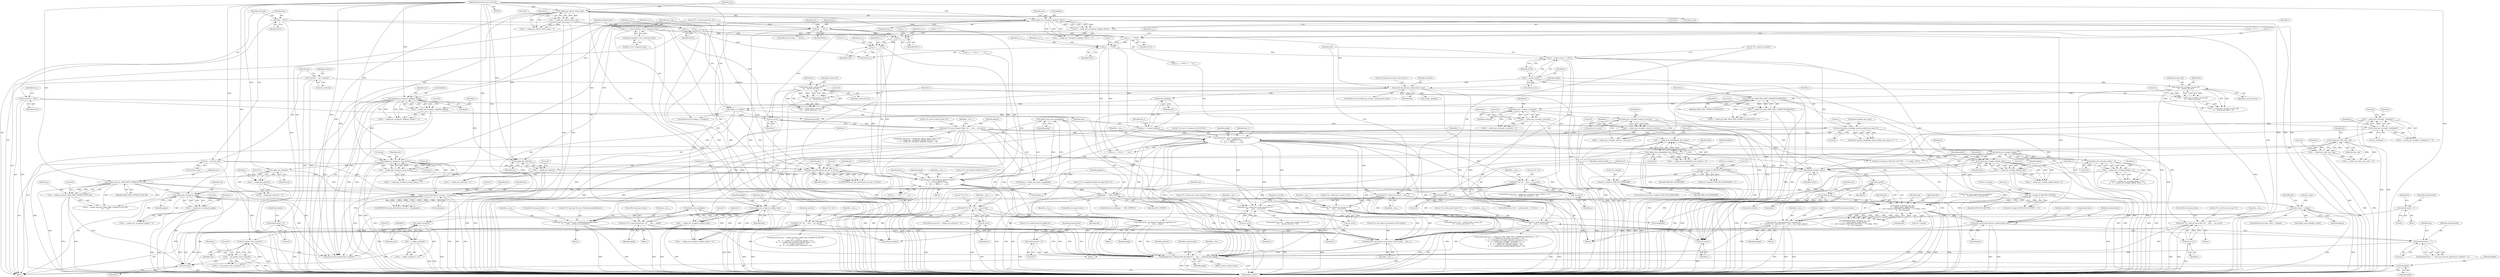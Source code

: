 digraph "1_src_779974d35b4859c07bc3cb8a12c74b43b0a7d1e0_1@API" {
"1000659" [label="(Call,free(pkalg))"];
"1000648" [label="(Call,debug2(\"%s: authenticated %d pkalg %s\", __func__, authenticated, pkalg))"];
"1000484" [label="(Call,fatal(\"%s: build packet failed: %s\",\n\t\t\t    __func__, ssh_err(r)))"];
"1000399" [label="(Call,fatal(\"%s: sshbuf_put_string session id: %s\",\n \t\t\t\t    __func__, ssh_err(r)))"];
"1000364" [label="(Call,fatal(\"%s: sshbuf_new failed\", __func__))"];
"1000318" [label="(Call,debug3(\"%s: have %s signature for %s%s%s\",\n\t\t    __func__, pkalg, key_s,\n\t\t    ca_s == NULL ? \"\" : \" CA \",\n\t\t    ca_s == NULL ? \"\" : ca_s))"];
"1000194" [label="(Call,fatal(\"%s: parse request failed: %s\", __func__, ssh_err(r)))"];
"1000197" [label="(Call,ssh_err(r))"];
"1000176" [label="(Call,r = sshpkt_get_cstring(ssh, &pkalg, NULL))"];
"1000178" [label="(Call,sshpkt_get_cstring(ssh, &pkalg, NULL))"];
"1000169" [label="(Call,sshpkt_get_u8(ssh, &have_sig))"];
"1000106" [label="(MethodParameterIn,struct ssh *ssh)"];
"1000167" [label="(Call,r = sshpkt_get_u8(ssh, &have_sig))"];
"1000185" [label="(Call,r = sshpkt_get_string(ssh, &pkblob, &blen))"];
"1000187" [label="(Call,sshpkt_get_string(ssh, &pkblob, &blen))"];
"1000286" [label="(Call,match_pattern_list(pkalg, options.pubkey_key_types, 0))"];
"1000201" [label="(Call,sshkey_type_from_name(pkalg))"];
"1000300" [label="(Call,key_s = format_key(key))"];
"1000302" [label="(Call,format_key(key))"];
"1000275" [label="(Call,auth2_key_already_used(authctxt, key))"];
"1000109" [label="(Call,*authctxt = ssh->authctxt)"];
"1000231" [label="(Call,key == NULL)"];
"1000122" [label="(Call,*key = NULL)"];
"1000330" [label="(Call,ca_s == NULL)"];
"1000324" [label="(Call,ca_s == NULL)"];
"1000135" [label="(Call,*ca_s = NULL)"];
"1000307" [label="(Call,ca_s = format_key(key->cert->signature_key))"];
"1000309" [label="(Call,format_key(key->cert->signature_key))"];
"1000353" [label="(Call,fatal(\"%s: %s\", __func__, ssh_err(r)))"];
"1000356" [label="(Call,ssh_err(r))"];
"1000338" [label="(Call,r = sshpkt_get_string(ssh, &sig, &slen))"];
"1000340" [label="(Call,sshpkt_get_string(ssh, &sig, &slen))"];
"1000348" [label="(Call,r = sshpkt_get_end(ssh))"];
"1000350" [label="(Call,sshpkt_get_end(ssh))"];
"1000402" [label="(Call,ssh_err(r))"];
"1000392" [label="(Call,r = sshbuf_put_string(b, session_id2,\n\t\t\t    session_id2_len))"];
"1000394" [label="(Call,sshbuf_put_string(b, session_id2,\n\t\t\t    session_id2_len))"];
"1000360" [label="(Call,b = sshbuf_new())"];
"1000383" [label="(Call,fatal(\"%s: sshbuf_put session id: %s\",\n\t\t\t\t    __func__, ssh_err(r)))"];
"1000386" [label="(Call,ssh_err(r))"];
"1000376" [label="(Call,r = sshbuf_put(b, session_id2,\n\t\t\t    session_id2_len))"];
"1000378" [label="(Call,sshbuf_put(b, session_id2,\n\t\t\t    session_id2_len))"];
"1000487" [label="(Call,ssh_err(r))"];
"1000454" [label="(Call,r = sshbuf_put_cstring(b, \"publickey\"))"];
"1000456" [label="(Call,sshbuf_put_cstring(b, \"publickey\"))"];
"1000446" [label="(Call,sshbuf_put_cstring(b, authctxt->service))"];
"1000438" [label="(Call,sshbuf_put_cstring(b, userstyle))"];
"1000430" [label="(Call,sshbuf_put_u8(b, SSH2_MSG_USERAUTH_REQUEST))"];
"1000127" [label="(Call,*userstyle = NULL)"];
"1000436" [label="(Call,r = sshbuf_put_cstring(b, userstyle))"];
"1000462" [label="(Call,r = sshbuf_put_u8(b, have_sig))"];
"1000464" [label="(Call,sshbuf_put_u8(b, have_sig))"];
"1000444" [label="(Call,r = sshbuf_put_cstring(b, authctxt->service))"];
"1000428" [label="(Call,r = sshbuf_put_u8(b, SSH2_MSG_USERAUTH_REQUEST))"];
"1000477" [label="(Call,r = sshbuf_put_string(b, pkblob, blen))"];
"1000479" [label="(Call,sshbuf_put_string(b, pkblob, blen))"];
"1000472" [label="(Call,sshbuf_put_cstring(b, pkalg))"];
"1000217" [label="(Call,sshkey_from_blob(pkblob, blen, &key))"];
"1000469" [label="(Call,r = sshbuf_put_cstring(b, pkalg) != 0)"];
"1000471" [label="(Call,sshbuf_put_cstring(b, pkalg) != 0)"];
"1000620" [label="(Call,fatal(\"%s: %s\", __func__, ssh_err(r)))"];
"1000567" [label="(Call,fatal(\"%s: %s\", __func__, ssh_err(r)))"];
"1000543" [label="(Call,debug(\"%s: test pkalg %s pkblob %s%s%s\",\n\t\t    __func__, pkalg, key_s,\n\t\t    ca_s == NULL ? \"\" : \" CA \",\n\t\t    ca_s == NULL ? \"\" : ca_s))"];
"1000555" [label="(Call,ca_s == NULL)"];
"1000549" [label="(Call,ca_s == NULL)"];
"1000570" [label="(Call,ssh_err(r))"];
"1000562" [label="(Call,r = sshpkt_get_end(ssh))"];
"1000564" [label="(Call,sshpkt_get_end(ssh))"];
"1000623" [label="(Call,ssh_err(r))"];
"1000592" [label="(Call,r = sshpkt_put_cstring(ssh, pkalg))"];
"1000594" [label="(Call,sshpkt_put_cstring(ssh, pkalg))"];
"1000586" [label="(Call,sshpkt_start(ssh, SSH2_MSG_USERAUTH_PK_OK))"];
"1000574" [label="(Call,user_key_allowed(ssh, pw, key, 0, NULL))"];
"1000115" [label="(Call,*pw = authctxt->pw)"];
"1000305" [label="(Call,sshkey_is_cert(key))"];
"1000609" [label="(Call,r = sshpkt_send(ssh))"];
"1000611" [label="(Call,sshpkt_send(ssh))"];
"1000602" [label="(Call,sshpkt_put_string(ssh, pkblob, blen))"];
"1000615" [label="(Call,r = ssh_packet_write_wait(ssh))"];
"1000617" [label="(Call,ssh_packet_write_wait(ssh))"];
"1000584" [label="(Call,r = sshpkt_start(ssh, SSH2_MSG_USERAUTH_PK_OK))"];
"1000600" [label="(Call,r = sshpkt_put_string(ssh, pkblob, blen))"];
"1000235" [label="(Call,error(\"%s: cannot decode key: %s\", __func__, pkalg))"];
"1000208" [label="(Call,verbose(\"%s: unsupported public key algorithm: %s\",\n\t\t    __func__, pkalg))"];
"1000294" [label="(Call,logit(\"%s: key type %s not in PubkeyAcceptedKeyTypes\",\n\t\t    __func__, sshkey_ssh_name(key)))"];
"1000297" [label="(Call,sshkey_ssh_name(key))"];
"1000642" [label="(Call,debug(\"%s: key options inconsistent with existing\", __func__))"];
"1000224" [label="(Call,error(\"%s: could not parse key: %s\", __func__, ssh_err(r)))"];
"1000227" [label="(Call,ssh_err(r))"];
"1000215" [label="(Call,r = sshkey_from_blob(pkblob, blen, &key))"];
"1000247" [label="(Call,error(\"%s: type mismatch for decoded key \"\n\t\t    \"(received %d, expected %d)\", __func__, key->type, pktype))"];
"1000241" [label="(Call,key->type != pktype)"];
"1000204" [label="(Call,pktype == KEY_UNSPEC)"];
"1000199" [label="(Call,pktype = sshkey_type_from_name(pkalg))"];
"1000645" [label="(Call,authenticated = 0)"];
"1000633" [label="(Call,authenticated == 1)"];
"1000537" [label="(Call,auth2_record_key(authctxt, authenticated, key))"];
"1000530" [label="(Call,authenticated = 1)"];
"1000492" [label="(Call,authenticated = 0)"];
"1000498" [label="(Call,user_key_allowed(ssh, pw, key, 1, &authopts))"];
"1000507" [label="(Call,sshkey_verify(key, sig, slen,\n\t\t    sshbuf_ptr(b), sshbuf_len(b),\n\t\t    (ssh->compat & SSH_BUG_SIGTYPE) == 0 ? pkalg : NULL,\n\t\t    ssh->compat))"];
"1000511" [label="(Call,sshbuf_ptr(b))"];
"1000489" [label="(Call,sshbuf_dump(b, stderr))"];
"1000513" [label="(Call,sshbuf_len(b))"];
"1000359" [label="(Call,(b = sshbuf_new()) == NULL)"];
"1000517" [label="(Call,ssh->compat & SSH_BUG_SIGTYPE)"];
"1000368" [label="(Call,ssh->compat & SSH_OLD_SESSIONID)"];
"1000264" [label="(Call,ssh->compat & SSH_BUG_RSASIGMD5)"];
"1000146" [label="(Call,authenticated = 0)"];
"1000123" [label="(Identifier,key)"];
"1000430" [label="(Call,sshbuf_put_u8(b, SSH2_MSG_USERAUTH_REQUEST))"];
"1000433" [label="(Literal,0)"];
"1000296" [label="(Identifier,__func__)"];
"1000383" [label="(Call,fatal(\"%s: sshbuf_put session id: %s\",\n\t\t\t\t    __func__, ssh_err(r)))"];
"1000485" [label="(Literal,\"%s: build packet failed: %s\")"];
"1000191" [label="(Call,&blen)"];
"1000667" [label="(Return,return authenticated;)"];
"1000340" [label="(Call,sshpkt_get_string(ssh, &sig, &slen))"];
"1000318" [label="(Call,debug3(\"%s: have %s signature for %s%s%s\",\n\t\t    __func__, pkalg, key_s,\n\t\t    ca_s == NULL ? \"\" : \" CA \",\n\t\t    ca_s == NULL ? \"\" : ca_s))"];
"1000562" [label="(Call,r = sshpkt_get_end(ssh))"];
"1000187" [label="(Call,sshpkt_get_string(ssh, &pkblob, &blen))"];
"1000212" [label="(ControlStructure,goto done;)"];
"1000557" [label="(Identifier,NULL)"];
"1000556" [label="(Identifier,ca_s)"];
"1000406" [label="(Identifier,userstyle)"];
"1000610" [label="(Identifier,r)"];
"1000491" [label="(Identifier,stderr)"];
"1000199" [label="(Call,pktype = sshkey_type_from_name(pkalg))"];
"1000647" [label="(Literal,0)"];
"1000306" [label="(Identifier,key)"];
"1000323" [label="(Call,ca_s == NULL ? \"\" : \" CA \")"];
"1000281" [label="(Call,sshkey_type(key))"];
"1000393" [label="(Identifier,r)"];
"1000548" [label="(Call,ca_s == NULL ? \"\" : \" CA \")"];
"1000566" [label="(Literal,0)"];
"1000649" [label="(Literal,\"%s: authenticated %d pkalg %s\")"];
"1000285" [label="(Call,match_pattern_list(pkalg, options.pubkey_key_types, 0) != 1)"];
"1000298" [label="(Identifier,key)"];
"1000337" [label="(Call,(r = sshpkt_get_string(ssh, &sig, &slen)) != 0)"];
"1000509" [label="(Identifier,sig)"];
"1000570" [label="(Call,ssh_err(r))"];
"1000325" [label="(Identifier,ca_s)"];
"1000581" [label="(ControlStructure,if ((r = sshpkt_start(ssh, SSH2_MSG_USERAUTH_PK_OK))\n\t\t\t    != 0 ||\n\t\t\t    (r = sshpkt_put_cstring(ssh, pkalg)) != 0 ||\n\t\t\t    (r = sshpkt_put_string(ssh, pkblob, blen)) != 0 ||\n\t\t\t    (r = sshpkt_send(ssh)) != 0 ||\n\t\t\t    (r = ssh_packet_write_wait(ssh)) != 0))"];
"1000322" [label="(Identifier,key_s)"];
"1000367" [label="(ControlStructure,if (ssh->compat & SSH_OLD_SESSIONID))"];
"1000465" [label="(Identifier,b)"];
"1000250" [label="(Call,key->type)"];
"1000525" [label="(Call,ssh->compat)"];
"1000394" [label="(Call,sshbuf_put_string(b, session_id2,\n\t\t\t    session_id2_len))"];
"1000299" [label="(ControlStructure,goto done;)"];
"1000403" [label="(Identifier,r)"];
"1000500" [label="(Identifier,pw)"];
"1000455" [label="(Identifier,r)"];
"1000623" [label="(Call,ssh_err(r))"];
"1000588" [label="(Identifier,SSH2_MSG_USERAUTH_PK_OK)"];
"1000292" [label="(Literal,1)"];
"1000248" [label="(Literal,\"%s: type mismatch for decoded key \"\n\t\t    \"(received %d, expected %d)\")"];
"1000437" [label="(Identifier,r)"];
"1000510" [label="(Identifier,slen)"];
"1000236" [label="(Literal,\"%s: cannot decode key: %s\")"];
"1000538" [label="(Identifier,authctxt)"];
"1000295" [label="(Literal,\"%s: key type %s not in PubkeyAcceptedKeyTypes\")"];
"1000148" [label="(Literal,0)"];
"1000601" [label="(Identifier,r)"];
"1000356" [label="(Call,ssh_err(r))"];
"1000627" [label="(Identifier,authctxt)"];
"1000362" [label="(Call,sshbuf_new())"];
"1000151" [label="(Identifier,authopts)"];
"1000652" [label="(Identifier,pkalg)"];
"1000308" [label="(Identifier,ca_s)"];
"1000377" [label="(Identifier,r)"];
"1000201" [label="(Call,sshkey_type_from_name(pkalg))"];
"1000614" [label="(Call,(r = ssh_packet_write_wait(ssh)) != 0)"];
"1000589" [label="(Literal,0)"];
"1000333" [label="(Literal,\"\")"];
"1000659" [label="(Call,free(pkalg))"];
"1000544" [label="(Literal,\"%s: test pkalg %s pkblob %s%s%s\")"];
"1000593" [label="(Identifier,r)"];
"1000392" [label="(Call,r = sshbuf_put_string(b, session_id2,\n\t\t\t    session_id2_len))"];
"1000359" [label="(Call,(b = sshbuf_new()) == NULL)"];
"1000577" [label="(Identifier,key)"];
"1000654" [label="(Identifier,authopts)"];
"1000122" [label="(Call,*key = NULL)"];
"1000363" [label="(Identifier,NULL)"];
"1000379" [label="(Identifier,b)"];
"1000246" [label="(Block,)"];
"1000479" [label="(Call,sshbuf_put_string(b, pkblob, blen))"];
"1000483" [label="(Literal,0)"];
"1000508" [label="(Identifier,key)"];
"1000372" [label="(Identifier,SSH_OLD_SESSIONID)"];
"1000277" [label="(Identifier,key)"];
"1000575" [label="(Identifier,ssh)"];
"1000254" [label="(ControlStructure,goto done;)"];
"1000585" [label="(Identifier,r)"];
"1000360" [label="(Call,b = sshbuf_new())"];
"1000204" [label="(Call,pktype == KEY_UNSPEC)"];
"1000439" [label="(Identifier,b)"];
"1000249" [label="(Identifier,__func__)"];
"1000493" [label="(Identifier,authenticated)"];
"1000401" [label="(Identifier,__func__)"];
"1000310" [label="(Call,key->cert->signature_key)"];
"1000551" [label="(Identifier,NULL)"];
"1000619" [label="(Literal,0)"];
"1000332" [label="(Identifier,NULL)"];
"1000470" [label="(Identifier,r)"];
"1000464" [label="(Call,sshbuf_put_u8(b, have_sig))"];
"1000239" [label="(ControlStructure,goto done;)"];
"1000195" [label="(Literal,\"%s: parse request failed: %s\")"];
"1000358" [label="(ControlStructure,if ((b = sshbuf_new()) == NULL))"];
"1000329" [label="(Call,ca_s == NULL ? \"\" : ca_s)"];
"1000188" [label="(Identifier,ssh)"];
"1000578" [label="(Literal,0)"];
"1000549" [label="(Call,ca_s == NULL)"];
"1000533" [label="(Call,sshbuf_free(b))"];
"1000490" [label="(Identifier,b)"];
"1000565" [label="(Identifier,ssh)"];
"1000660" [label="(Identifier,pkalg)"];
"1000328" [label="(Literal,\" CA \")"];
"1000355" [label="(Identifier,__func__)"];
"1000218" [label="(Identifier,pkblob)"];
"1000605" [label="(Identifier,blen)"];
"1000519" [label="(Identifier,ssh)"];
"1000428" [label="(Call,r = sshbuf_put_u8(b, SSH2_MSG_USERAUTH_REQUEST))"];
"1000643" [label="(Literal,\"%s: key options inconsistent with existing\")"];
"1000515" [label="(Call,(ssh->compat & SSH_BUG_SIGTYPE) == 0 ? pkalg : NULL)"];
"1000558" [label="(Literal,\"\")"];
"1000624" [label="(Identifier,r)"];
"1000227" [label="(Call,ssh_err(r))"];
"1000494" [label="(Literal,0)"];
"1000216" [label="(Identifier,r)"];
"1000184" [label="(Call,(r = sshpkt_get_string(ssh, &pkblob, &blen)) != 0)"];
"1000512" [label="(Identifier,b)"];
"1000173" [label="(Literal,0)"];
"1000223" [label="(Block,)"];
"1000532" [label="(Literal,1)"];
"1000611" [label="(Call,sshpkt_send(ssh))"];
"1000583" [label="(Call,(r = sshpkt_start(ssh, SSH2_MSG_USERAUTH_PK_OK))\n\t\t\t    != 0)"];
"1000307" [label="(Call,ca_s = format_key(key->cert->signature_key))"];
"1000302" [label="(Call,format_key(key))"];
"1000531" [label="(Identifier,authenticated)"];
"1000206" [label="(Identifier,KEY_UNSPEC)"];
"1000330" [label="(Call,ca_s == NULL)"];
"1000351" [label="(Identifier,ssh)"];
"1000537" [label="(Call,auth2_record_key(authctxt, authenticated, key))"];
"1000547" [label="(Identifier,key_s)"];
"1000178" [label="(Call,sshpkt_get_cstring(ssh, &pkalg, NULL))"];
"1000621" [label="(Literal,\"%s: %s\")"];
"1000546" [label="(Identifier,pkalg)"];
"1000193" [label="(Literal,0)"];
"1000207" [label="(Block,)"];
"1000595" [label="(Identifier,ssh)"];
"1000274" [label="(ControlStructure,if (auth2_key_already_used(authctxt, key)))"];
"1000263" [label="(Call,(ssh->compat & SSH_BUG_RSASIGMD5) != 0)"];
"1000280" [label="(Literal,\"refusing previously-used %s key\")"];
"1000661" [label="(Call,free(pkblob))"];
"1000275" [label="(Call,auth2_key_already_used(authctxt, key))"];
"1000571" [label="(Identifier,r)"];
"1000651" [label="(Identifier,authenticated)"];
"1000276" [label="(Identifier,authctxt)"];
"1000564" [label="(Call,sshpkt_get_end(ssh))"];
"1000456" [label="(Call,sshbuf_put_cstring(b, \"publickey\"))"];
"1000648" [label="(Call,debug2(\"%s: authenticated %d pkalg %s\", __func__, authenticated, pkalg))"];
"1000534" [label="(Identifier,b)"];
"1000497" [label="(Call,PRIVSEP(user_key_allowed(ssh, pw, key, 1, &authopts)))"];
"1000357" [label="(Identifier,r)"];
"1000171" [label="(Call,&have_sig)"];
"1000231" [label="(Call,key == NULL)"];
"1000463" [label="(Identifier,r)"];
"1000425" [label="(ControlStructure,if ((r = sshbuf_put_u8(b, SSH2_MSG_USERAUTH_REQUEST)) != 0 ||\n\t\t    (r = sshbuf_put_cstring(b, userstyle)) != 0 ||\n\t\t    (r = sshbuf_put_cstring(b, authctxt->service)) != 0 ||\n\t\t    (r = sshbuf_put_cstring(b, \"publickey\")) != 0 ||\n\t\t    (r = sshbuf_put_u8(b, have_sig)) != 0 ||\n\t\t    (r = sshbuf_put_cstring(b, pkalg) != 0) ||\n\t\t    (r = sshbuf_put_string(b, pkblob, blen)) != 0))"];
"1000339" [label="(Identifier,r)"];
"1000234" [label="(Block,)"];
"1000342" [label="(Call,&sig)"];
"1000305" [label="(Call,sshkey_is_cert(key))"];
"1000186" [label="(Identifier,r)"];
"1000499" [label="(Identifier,ssh)"];
"1000396" [label="(Identifier,session_id2)"];
"1000349" [label="(Identifier,r)"];
"1000350" [label="(Call,sshpkt_get_end(ssh))"];
"1000107" [label="(Block,)"];
"1000458" [label="(Literal,\"publickey\")"];
"1000232" [label="(Identifier,key)"];
"1000644" [label="(Identifier,__func__)"];
"1000370" [label="(Identifier,ssh)"];
"1000353" [label="(Call,fatal(\"%s: %s\", __func__, ssh_err(r)))"];
"1000612" [label="(Identifier,ssh)"];
"1000243" [label="(Identifier,key)"];
"1000309" [label="(Call,format_key(key->cert->signature_key))"];
"1000478" [label="(Identifier,r)"];
"1000132" [label="(Identifier,key_s)"];
"1000637" [label="(Call,auth_activate_options(ssh, authopts))"];
"1000135" [label="(Call,*ca_s = NULL)"];
"1000209" [label="(Literal,\"%s: unsupported public key algorithm: %s\")"];
"1000543" [label="(Call,debug(\"%s: test pkalg %s pkblob %s%s%s\",\n\t\t    __func__, pkalg, key_s,\n\t\t    ca_s == NULL ? \"\" : \" CA \",\n\t\t    ca_s == NULL ? \"\" : ca_s))"];
"1000109" [label="(Call,*authctxt = ssh->authctxt)"];
"1000513" [label="(Call,sshbuf_len(b))"];
"1000477" [label="(Call,r = sshbuf_put_string(b, pkblob, blen))"];
"1000253" [label="(Identifier,pktype)"];
"1000503" [label="(Call,&authopts)"];
"1000650" [label="(Identifier,__func__)"];
"1000146" [label="(Call,authenticated = 0)"];
"1000205" [label="(Identifier,pktype)"];
"1000655" [label="(Call,sshkey_free(key))"];
"1000604" [label="(Identifier,pkblob)"];
"1000219" [label="(Identifier,blen)"];
"1000203" [label="(ControlStructure,if (pktype == KEY_UNSPEC))"];
"1000375" [label="(Call,(r = sshbuf_put(b, session_id2,\n\t\t\t    session_id2_len)) != 0)"];
"1000482" [label="(Identifier,blen)"];
"1000369" [label="(Call,ssh->compat)"];
"1000198" [label="(Identifier,r)"];
"1000326" [label="(Identifier,NULL)"];
"1000552" [label="(Literal,\"\")"];
"1000368" [label="(Call,ssh->compat & SSH_OLD_SESSIONID)"];
"1000447" [label="(Identifier,b)"];
"1000540" [label="(Identifier,key)"];
"1000385" [label="(Identifier,__func__)"];
"1000438" [label="(Call,sshbuf_put_cstring(b, userstyle))"];
"1000545" [label="(Identifier,__func__)"];
"1000634" [label="(Identifier,authenticated)"];
"1000459" [label="(Literal,0)"];
"1000338" [label="(Call,r = sshpkt_get_string(ssh, &sig, &slen))"];
"1000228" [label="(Identifier,r)"];
"1000331" [label="(Identifier,ca_s)"];
"1000387" [label="(Identifier,r)"];
"1000469" [label="(Call,r = sshbuf_put_cstring(b, pkalg) != 0)"];
"1000622" [label="(Identifier,__func__)"];
"1000260" [label="(Identifier,key)"];
"1000501" [label="(Identifier,key)"];
"1000197" [label="(Call,ssh_err(r))"];
"1000448" [label="(Call,authctxt->service)"];
"1000124" [label="(Identifier,NULL)"];
"1000567" [label="(Call,fatal(\"%s: %s\", __func__, ssh_err(r)))"];
"1000167" [label="(Call,r = sshpkt_get_u8(ssh, &have_sig))"];
"1000183" [label="(Literal,0)"];
"1000445" [label="(Identifier,r)"];
"1000599" [label="(Call,(r = sshpkt_put_string(ssh, pkblob, blen)) != 0)"];
"1000324" [label="(Call,ca_s == NULL)"];
"1000378" [label="(Call,sshbuf_put(b, session_id2,\n\t\t\t    session_id2_len))"];
"1000484" [label="(Call,fatal(\"%s: build packet failed: %s\",\n\t\t\t    __func__, ssh_err(r)))"];
"1000431" [label="(Identifier,b)"];
"1000230" [label="(ControlStructure,if (key == NULL))"];
"1000185" [label="(Call,r = sshpkt_get_string(ssh, &pkblob, &blen))"];
"1000620" [label="(Call,fatal(\"%s: %s\", __func__, ssh_err(r)))"];
"1000560" [label="(ControlStructure,if ((r = sshpkt_get_end(ssh)) != 0))"];
"1000334" [label="(Identifier,ca_s)"];
"1000576" [label="(Identifier,pw)"];
"1000348" [label="(Call,r = sshpkt_get_end(ssh))"];
"1000657" [label="(Call,free(userstyle))"];
"1000579" [label="(Identifier,NULL)"];
"1000555" [label="(Call,ca_s == NULL)"];
"1000268" [label="(Identifier,SSH_BUG_RSASIGMD5)"];
"1000129" [label="(Identifier,NULL)"];
"1000395" [label="(Identifier,b)"];
"1000517" [label="(Call,ssh->compat & SSH_BUG_SIGTYPE)"];
"1000242" [label="(Call,key->type)"];
"1000506" [label="(Call,PRIVSEP(sshkey_verify(key, sig, slen,\n\t\t    sshbuf_ptr(b), sshbuf_len(b),\n\t\t    (ssh->compat & SSH_BUG_SIGTYPE) == 0 ? pkalg : NULL,\n\t\t    ssh->compat)))"];
"1000117" [label="(Call,authctxt->pw)"];
"1000175" [label="(Call,(r = sshpkt_get_cstring(ssh, &pkalg, NULL)) != 0)"];
"1000502" [label="(Literal,1)"];
"1000320" [label="(Identifier,__func__)"];
"1000632" [label="(Call,authenticated == 1 && auth_activate_options(ssh, authopts) != 0)"];
"1000462" [label="(Call,r = sshbuf_put_u8(b, have_sig))"];
"1000474" [label="(Identifier,pkalg)"];
"1000217" [label="(Call,sshkey_from_blob(pkblob, blen, &key))"];
"1000645" [label="(Call,authenticated = 0)"];
"1000354" [label="(Literal,\"%s: %s\")"];
"1000265" [label="(Call,ssh->compat)"];
"1000316" [label="(Identifier,have_sig)"];
"1000202" [label="(Identifier,pkalg)"];
"1000382" [label="(Literal,0)"];
"1000215" [label="(Call,r = sshkey_from_blob(pkblob, blen, &key))"];
"1000241" [label="(Call,key->type != pktype)"];
"1000208" [label="(Call,verbose(\"%s: unsupported public key algorithm: %s\",\n\t\t    __func__, pkalg))"];
"1000352" [label="(Literal,0)"];
"1000635" [label="(Literal,1)"];
"1000488" [label="(Identifier,r)"];
"1000600" [label="(Call,r = sshpkt_put_string(ssh, pkblob, blen))"];
"1000529" [label="(Block,)"];
"1000269" [label="(Literal,0)"];
"1000237" [label="(Identifier,__func__)"];
"1000451" [label="(Literal,0)"];
"1000189" [label="(Call,&pkblob)"];
"1000453" [label="(Call,(r = sshbuf_put_cstring(b, \"publickey\")) != 0)"];
"1000514" [label="(Identifier,b)"];
"1000573" [label="(Call,PRIVSEP(user_key_allowed(ssh, pw, key, 0, NULL)))"];
"1000136" [label="(Identifier,ca_s)"];
"1000454" [label="(Call,r = sshbuf_put_cstring(b, \"publickey\"))"];
"1000559" [label="(Identifier,ca_s)"];
"1000633" [label="(Call,authenticated == 1)"];
"1000446" [label="(Call,sshbuf_put_cstring(b, authctxt->service))"];
"1000327" [label="(Literal,\"\")"];
"1000521" [label="(Identifier,SSH_BUG_SIGTYPE)"];
"1000511" [label="(Call,sshbuf_ptr(b))"];
"1000568" [label="(Literal,\"%s: %s\")"];
"1000170" [label="(Identifier,ssh)"];
"1000507" [label="(Call,sshkey_verify(key, sig, slen,\n\t\t    sshbuf_ptr(b), sshbuf_len(b),\n\t\t    (ssh->compat & SSH_BUG_SIGTYPE) == 0 ? pkalg : NULL,\n\t\t    ssh->compat))"];
"1000550" [label="(Identifier,ca_s)"];
"1000586" [label="(Call,sshpkt_start(ssh, SSH2_MSG_USERAUTH_PK_OK))"];
"1000429" [label="(Identifier,r)"];
"1000164" [label="(ControlStructure,if ((r = sshpkt_get_u8(ssh, &have_sig)) != 0 ||\n \t    (r = sshpkt_get_cstring(ssh, &pkalg, NULL)) != 0 ||\n \t    (r = sshpkt_get_string(ssh, &pkblob, &blen)) != 0))"];
"1000535" [label="(Call,free(sig))"];
"1000471" [label="(Call,sshbuf_put_cstring(b, pkalg) != 0)"];
"1000116" [label="(Identifier,pw)"];
"1000380" [label="(Identifier,session_id2)"];
"1000361" [label="(Identifier,b)"];
"1000441" [label="(Literal,0)"];
"1000569" [label="(Identifier,__func__)"];
"1000111" [label="(Call,ssh->authctxt)"];
"1000301" [label="(Identifier,key_s)"];
"1000492" [label="(Call,authenticated = 0)"];
"1000561" [label="(Call,(r = sshpkt_get_end(ssh)) != 0)"];
"1000364" [label="(Call,fatal(\"%s: sshbuf_new failed\", __func__))"];
"1000443" [label="(Call,(r = sshbuf_put_cstring(b, authctxt->service)) != 0)"];
"1000224" [label="(Call,error(\"%s: could not parse key: %s\", __func__, ssh_err(r)))"];
"1000638" [label="(Identifier,ssh)"];
"1000480" [label="(Identifier,b)"];
"1000386" [label="(Call,ssh_err(r))"];
"1000616" [label="(Identifier,r)"];
"1000397" [label="(Identifier,session_id2_len)"];
"1000222" [label="(Literal,0)"];
"1000498" [label="(Call,user_key_allowed(ssh, pw, key, 1, &authopts))"];
"1000530" [label="(Call,authenticated = 1)"];
"1000294" [label="(Call,logit(\"%s: key type %s not in PubkeyAcceptedKeyTypes\",\n\t\t    __func__, sshkey_ssh_name(key)))"];
"1000435" [label="(Call,(r = sshbuf_put_cstring(b, userstyle)) != 0)"];
"1000341" [label="(Identifier,ssh)"];
"1000516" [label="(Call,(ssh->compat & SSH_BUG_SIGTYPE) == 0)"];
"1000646" [label="(Identifier,authenticated)"];
"1000553" [label="(Literal,\" CA \")"];
"1000291" [label="(Literal,0)"];
"1000293" [label="(Block,)"];
"1000245" [label="(Identifier,pktype)"];
"1000300" [label="(Call,key_s = format_key(key))"];
"1000182" [label="(Identifier,NULL)"];
"1000587" [label="(Identifier,ssh)"];
"1000554" [label="(Call,ca_s == NULL ? \"\" : ca_s)"];
"1000615" [label="(Call,r = ssh_packet_write_wait(ssh))"];
"1000574" [label="(Call,user_key_allowed(ssh, pw, key, 0, NULL))"];
"1000179" [label="(Identifier,ssh)"];
"1000169" [label="(Call,sshpkt_get_u8(ssh, &have_sig))"];
"1000168" [label="(Identifier,r)"];
"1000137" [label="(Identifier,NULL)"];
"1000467" [label="(Literal,0)"];
"1000440" [label="(Identifier,userstyle)"];
"1000432" [label="(Identifier,SSH2_MSG_USERAUTH_REQUEST)"];
"1000669" [label="(MethodReturn,RET)"];
"1000366" [label="(Identifier,__func__)"];
"1000220" [label="(Call,&key)"];
"1000594" [label="(Call,sshpkt_put_cstring(ssh, pkalg))"];
"1000457" [label="(Identifier,b)"];
"1000399" [label="(Call,fatal(\"%s: sshbuf_put_string session id: %s\",\n \t\t\t\t    __func__, ssh_err(r)))"];
"1000487" [label="(Call,ssh_err(r))"];
"1000110" [label="(Identifier,authctxt)"];
"1000196" [label="(Identifier,__func__)"];
"1000319" [label="(Literal,\"%s: have %s signature for %s%s%s\")"];
"1000400" [label="(Literal,\"%s: sshbuf_put_string session id: %s\")"];
"1000304" [label="(ControlStructure,if (sshkey_is_cert(key)))"];
"1000662" [label="(Identifier,pkblob)"];
"1000461" [label="(Call,(r = sshbuf_put_u8(b, have_sig)) != 0)"];
"1000591" [label="(Call,(r = sshpkt_put_cstring(ssh, pkalg)) != 0)"];
"1000147" [label="(Identifier,authenticated)"];
"1000630" [label="(JumpTarget,done:)"];
"1000287" [label="(Identifier,pkalg)"];
"1000563" [label="(Identifier,r)"];
"1000606" [label="(Literal,0)"];
"1000211" [label="(Identifier,pkalg)"];
"1000317" [label="(Block,)"];
"1000335" [label="(ControlStructure,if ((r = sshpkt_get_string(ssh, &sig, &slen)) != 0 ||\n\t\t    (r = sshpkt_get_end(ssh)) != 0))"];
"1000288" [label="(Call,options.pubkey_key_types)"];
"1000226" [label="(Identifier,__func__)"];
"1000391" [label="(Call,(r = sshbuf_put_string(b, session_id2,\n\t\t\t    session_id2_len)) != 0)"];
"1000427" [label="(Call,(r = sshbuf_put_u8(b, SSH2_MSG_USERAUTH_REQUEST)) != 0)"];
"1000210" [label="(Identifier,__func__)"];
"1000106" [label="(MethodParameterIn,struct ssh *ssh)"];
"1000194" [label="(Call,fatal(\"%s: parse request failed: %s\", __func__, ssh_err(r)))"];
"1000468" [label="(Call,(r = sshbuf_put_cstring(b, pkalg) != 0) ||\n\t\t    (r = sshbuf_put_string(b, pkblob, blen)) != 0)"];
"1000247" [label="(Call,error(\"%s: type mismatch for decoded key \"\n\t\t    \"(received %d, expected %d)\", __func__, key->type, pktype))"];
"1000128" [label="(Identifier,userstyle)"];
"1000402" [label="(Call,ssh_err(r))"];
"1000229" [label="(ControlStructure,goto done;)"];
"1000381" [label="(Identifier,session_id2_len)"];
"1000225" [label="(Literal,\"%s: could not parse key: %s\")"];
"1000398" [label="(Literal,0)"];
"1000613" [label="(Literal,0)"];
"1000466" [label="(Identifier,have_sig)"];
"1000472" [label="(Call,sshbuf_put_cstring(b, pkalg))"];
"1000344" [label="(Call,&slen)"];
"1000522" [label="(Literal,0)"];
"1000346" [label="(Literal,0)"];
"1000233" [label="(Identifier,NULL)"];
"1000475" [label="(Literal,0)"];
"1000374" [label="(ControlStructure,if ((r = sshbuf_put(b, session_id2,\n\t\t\t    session_id2_len)) != 0))"];
"1000476" [label="(Call,(r = sshbuf_put_string(b, pkblob, blen)) != 0)"];
"1000596" [label="(Identifier,pkalg)"];
"1000539" [label="(Identifier,authenticated)"];
"1000376" [label="(Call,r = sshbuf_put(b, session_id2,\n\t\t\t    session_id2_len))"];
"1000303" [label="(Identifier,key)"];
"1000166" [label="(Call,(r = sshpkt_get_u8(ssh, &have_sig)) != 0)"];
"1000609" [label="(Call,r = sshpkt_send(ssh))"];
"1000618" [label="(Identifier,ssh)"];
"1000444" [label="(Call,r = sshbuf_put_cstring(b, authctxt->service))"];
"1000240" [label="(ControlStructure,if (key->type != pktype))"];
"1000481" [label="(Identifier,pkblob)"];
"1000177" [label="(Identifier,r)"];
"1000642" [label="(Call,debug(\"%s: key options inconsistent with existing\", __func__))"];
"1000390" [label="(ControlStructure,if ((r = sshbuf_put_string(b, session_id2,\n\t\t\t    session_id2_len)) != 0))"];
"1000365" [label="(Literal,\"%s: sshbuf_new failed\")"];
"1000347" [label="(Call,(r = sshpkt_get_end(ssh)) != 0)"];
"1000238" [label="(Identifier,pkalg)"];
"1000264" [label="(Call,ssh->compat & SSH_BUG_RSASIGMD5)"];
"1000180" [label="(Call,&pkalg)"];
"1000603" [label="(Identifier,ssh)"];
"1000297" [label="(Call,sshkey_ssh_name(key))"];
"1000663" [label="(Call,free(key_s))"];
"1000592" [label="(Call,r = sshpkt_put_cstring(ssh, pkalg))"];
"1000235" [label="(Call,error(\"%s: cannot decode key: %s\", __func__, pkalg))"];
"1000602" [label="(Call,sshpkt_put_string(ssh, pkblob, blen))"];
"1000608" [label="(Call,(r = sshpkt_send(ssh)) != 0)"];
"1000641" [label="(Block,)"];
"1000214" [label="(Call,(r = sshkey_from_blob(pkblob, blen, &key)) != 0)"];
"1000115" [label="(Call,*pw = authctxt->pw)"];
"1000321" [label="(Identifier,pkalg)"];
"1000584" [label="(Call,r = sshpkt_start(ssh, SSH2_MSG_USERAUTH_PK_OK))"];
"1000176" [label="(Call,r = sshpkt_get_cstring(ssh, &pkalg, NULL))"];
"1000127" [label="(Call,*userstyle = NULL)"];
"1000384" [label="(Literal,\"%s: sshbuf_put session id: %s\")"];
"1000436" [label="(Call,r = sshbuf_put_cstring(b, userstyle))"];
"1000665" [label="(Call,free(ca_s))"];
"1000200" [label="(Identifier,pktype)"];
"1000473" [label="(Identifier,b)"];
"1000518" [label="(Call,ssh->compat)"];
"1000258" [label="(Call,sshkey_type_plain(key->type))"];
"1000542" [label="(Block,)"];
"1000597" [label="(Literal,0)"];
"1000286" [label="(Call,match_pattern_list(pkalg, options.pubkey_key_types, 0))"];
"1000486" [label="(Identifier,__func__)"];
"1000617" [label="(Call,ssh_packet_write_wait(ssh))"];
"1000489" [label="(Call,sshbuf_dump(b, stderr))"];
"1000659" -> "1000107"  [label="AST: "];
"1000659" -> "1000660"  [label="CFG: "];
"1000660" -> "1000659"  [label="AST: "];
"1000662" -> "1000659"  [label="CFG: "];
"1000659" -> "1000669"  [label="DDG: "];
"1000648" -> "1000659"  [label="DDG: "];
"1000648" -> "1000107"  [label="AST: "];
"1000648" -> "1000652"  [label="CFG: "];
"1000649" -> "1000648"  [label="AST: "];
"1000650" -> "1000648"  [label="AST: "];
"1000651" -> "1000648"  [label="AST: "];
"1000652" -> "1000648"  [label="AST: "];
"1000654" -> "1000648"  [label="CFG: "];
"1000648" -> "1000669"  [label="DDG: "];
"1000648" -> "1000669"  [label="DDG: "];
"1000648" -> "1000669"  [label="DDG: "];
"1000484" -> "1000648"  [label="DDG: "];
"1000620" -> "1000648"  [label="DDG: "];
"1000235" -> "1000648"  [label="DDG: "];
"1000235" -> "1000648"  [label="DDG: "];
"1000364" -> "1000648"  [label="DDG: "];
"1000543" -> "1000648"  [label="DDG: "];
"1000543" -> "1000648"  [label="DDG: "];
"1000318" -> "1000648"  [label="DDG: "];
"1000318" -> "1000648"  [label="DDG: "];
"1000194" -> "1000648"  [label="DDG: "];
"1000353" -> "1000648"  [label="DDG: "];
"1000567" -> "1000648"  [label="DDG: "];
"1000208" -> "1000648"  [label="DDG: "];
"1000208" -> "1000648"  [label="DDG: "];
"1000294" -> "1000648"  [label="DDG: "];
"1000642" -> "1000648"  [label="DDG: "];
"1000224" -> "1000648"  [label="DDG: "];
"1000399" -> "1000648"  [label="DDG: "];
"1000383" -> "1000648"  [label="DDG: "];
"1000247" -> "1000648"  [label="DDG: "];
"1000645" -> "1000648"  [label="DDG: "];
"1000633" -> "1000648"  [label="DDG: "];
"1000286" -> "1000648"  [label="DDG: "];
"1000594" -> "1000648"  [label="DDG: "];
"1000472" -> "1000648"  [label="DDG: "];
"1000201" -> "1000648"  [label="DDG: "];
"1000648" -> "1000667"  [label="DDG: "];
"1000484" -> "1000425"  [label="AST: "];
"1000484" -> "1000487"  [label="CFG: "];
"1000485" -> "1000484"  [label="AST: "];
"1000486" -> "1000484"  [label="AST: "];
"1000487" -> "1000484"  [label="AST: "];
"1000490" -> "1000484"  [label="CFG: "];
"1000484" -> "1000669"  [label="DDG: "];
"1000484" -> "1000669"  [label="DDG: "];
"1000399" -> "1000484"  [label="DDG: "];
"1000364" -> "1000484"  [label="DDG: "];
"1000318" -> "1000484"  [label="DDG: "];
"1000353" -> "1000484"  [label="DDG: "];
"1000383" -> "1000484"  [label="DDG: "];
"1000487" -> "1000484"  [label="DDG: "];
"1000484" -> "1000642"  [label="DDG: "];
"1000399" -> "1000390"  [label="AST: "];
"1000399" -> "1000402"  [label="CFG: "];
"1000400" -> "1000399"  [label="AST: "];
"1000401" -> "1000399"  [label="AST: "];
"1000402" -> "1000399"  [label="AST: "];
"1000406" -> "1000399"  [label="CFG: "];
"1000399" -> "1000669"  [label="DDG: "];
"1000399" -> "1000669"  [label="DDG: "];
"1000364" -> "1000399"  [label="DDG: "];
"1000318" -> "1000399"  [label="DDG: "];
"1000353" -> "1000399"  [label="DDG: "];
"1000402" -> "1000399"  [label="DDG: "];
"1000399" -> "1000642"  [label="DDG: "];
"1000364" -> "1000358"  [label="AST: "];
"1000364" -> "1000366"  [label="CFG: "];
"1000365" -> "1000364"  [label="AST: "];
"1000366" -> "1000364"  [label="AST: "];
"1000370" -> "1000364"  [label="CFG: "];
"1000364" -> "1000669"  [label="DDG: "];
"1000318" -> "1000364"  [label="DDG: "];
"1000353" -> "1000364"  [label="DDG: "];
"1000364" -> "1000383"  [label="DDG: "];
"1000364" -> "1000642"  [label="DDG: "];
"1000318" -> "1000317"  [label="AST: "];
"1000318" -> "1000329"  [label="CFG: "];
"1000319" -> "1000318"  [label="AST: "];
"1000320" -> "1000318"  [label="AST: "];
"1000321" -> "1000318"  [label="AST: "];
"1000322" -> "1000318"  [label="AST: "];
"1000323" -> "1000318"  [label="AST: "];
"1000329" -> "1000318"  [label="AST: "];
"1000339" -> "1000318"  [label="CFG: "];
"1000318" -> "1000669"  [label="DDG: "];
"1000318" -> "1000669"  [label="DDG: "];
"1000318" -> "1000669"  [label="DDG: "];
"1000194" -> "1000318"  [label="DDG: "];
"1000286" -> "1000318"  [label="DDG: "];
"1000300" -> "1000318"  [label="DDG: "];
"1000330" -> "1000318"  [label="DDG: "];
"1000318" -> "1000353"  [label="DDG: "];
"1000318" -> "1000383"  [label="DDG: "];
"1000318" -> "1000472"  [label="DDG: "];
"1000318" -> "1000507"  [label="DDG: "];
"1000318" -> "1000515"  [label="DDG: "];
"1000318" -> "1000642"  [label="DDG: "];
"1000318" -> "1000663"  [label="DDG: "];
"1000194" -> "1000164"  [label="AST: "];
"1000194" -> "1000197"  [label="CFG: "];
"1000195" -> "1000194"  [label="AST: "];
"1000196" -> "1000194"  [label="AST: "];
"1000197" -> "1000194"  [label="AST: "];
"1000200" -> "1000194"  [label="CFG: "];
"1000194" -> "1000669"  [label="DDG: "];
"1000194" -> "1000669"  [label="DDG: "];
"1000197" -> "1000194"  [label="DDG: "];
"1000194" -> "1000208"  [label="DDG: "];
"1000194" -> "1000224"  [label="DDG: "];
"1000194" -> "1000235"  [label="DDG: "];
"1000194" -> "1000247"  [label="DDG: "];
"1000194" -> "1000294"  [label="DDG: "];
"1000194" -> "1000543"  [label="DDG: "];
"1000194" -> "1000642"  [label="DDG: "];
"1000197" -> "1000198"  [label="CFG: "];
"1000198" -> "1000197"  [label="AST: "];
"1000197" -> "1000669"  [label="DDG: "];
"1000176" -> "1000197"  [label="DDG: "];
"1000167" -> "1000197"  [label="DDG: "];
"1000185" -> "1000197"  [label="DDG: "];
"1000176" -> "1000175"  [label="AST: "];
"1000176" -> "1000178"  [label="CFG: "];
"1000177" -> "1000176"  [label="AST: "];
"1000178" -> "1000176"  [label="AST: "];
"1000183" -> "1000176"  [label="CFG: "];
"1000176" -> "1000669"  [label="DDG: "];
"1000176" -> "1000669"  [label="DDG: "];
"1000176" -> "1000175"  [label="DDG: "];
"1000178" -> "1000176"  [label="DDG: "];
"1000178" -> "1000176"  [label="DDG: "];
"1000178" -> "1000176"  [label="DDG: "];
"1000178" -> "1000182"  [label="CFG: "];
"1000179" -> "1000178"  [label="AST: "];
"1000180" -> "1000178"  [label="AST: "];
"1000182" -> "1000178"  [label="AST: "];
"1000178" -> "1000669"  [label="DDG: "];
"1000178" -> "1000669"  [label="DDG: "];
"1000178" -> "1000669"  [label="DDG: "];
"1000178" -> "1000175"  [label="DDG: "];
"1000178" -> "1000175"  [label="DDG: "];
"1000178" -> "1000175"  [label="DDG: "];
"1000169" -> "1000178"  [label="DDG: "];
"1000106" -> "1000178"  [label="DDG: "];
"1000178" -> "1000187"  [label="DDG: "];
"1000178" -> "1000231"  [label="DDG: "];
"1000178" -> "1000340"  [label="DDG: "];
"1000178" -> "1000564"  [label="DDG: "];
"1000178" -> "1000637"  [label="DDG: "];
"1000169" -> "1000167"  [label="AST: "];
"1000169" -> "1000171"  [label="CFG: "];
"1000170" -> "1000169"  [label="AST: "];
"1000171" -> "1000169"  [label="AST: "];
"1000167" -> "1000169"  [label="CFG: "];
"1000169" -> "1000669"  [label="DDG: "];
"1000169" -> "1000669"  [label="DDG: "];
"1000169" -> "1000166"  [label="DDG: "];
"1000169" -> "1000166"  [label="DDG: "];
"1000169" -> "1000167"  [label="DDG: "];
"1000169" -> "1000167"  [label="DDG: "];
"1000106" -> "1000169"  [label="DDG: "];
"1000169" -> "1000340"  [label="DDG: "];
"1000169" -> "1000564"  [label="DDG: "];
"1000169" -> "1000637"  [label="DDG: "];
"1000106" -> "1000105"  [label="AST: "];
"1000106" -> "1000669"  [label="DDG: "];
"1000106" -> "1000187"  [label="DDG: "];
"1000106" -> "1000340"  [label="DDG: "];
"1000106" -> "1000350"  [label="DDG: "];
"1000106" -> "1000498"  [label="DDG: "];
"1000106" -> "1000564"  [label="DDG: "];
"1000106" -> "1000574"  [label="DDG: "];
"1000106" -> "1000586"  [label="DDG: "];
"1000106" -> "1000594"  [label="DDG: "];
"1000106" -> "1000602"  [label="DDG: "];
"1000106" -> "1000611"  [label="DDG: "];
"1000106" -> "1000617"  [label="DDG: "];
"1000106" -> "1000637"  [label="DDG: "];
"1000167" -> "1000166"  [label="AST: "];
"1000168" -> "1000167"  [label="AST: "];
"1000173" -> "1000167"  [label="CFG: "];
"1000167" -> "1000669"  [label="DDG: "];
"1000167" -> "1000669"  [label="DDG: "];
"1000167" -> "1000166"  [label="DDG: "];
"1000185" -> "1000184"  [label="AST: "];
"1000185" -> "1000187"  [label="CFG: "];
"1000186" -> "1000185"  [label="AST: "];
"1000187" -> "1000185"  [label="AST: "];
"1000193" -> "1000185"  [label="CFG: "];
"1000185" -> "1000669"  [label="DDG: "];
"1000185" -> "1000669"  [label="DDG: "];
"1000185" -> "1000184"  [label="DDG: "];
"1000187" -> "1000185"  [label="DDG: "];
"1000187" -> "1000185"  [label="DDG: "];
"1000187" -> "1000185"  [label="DDG: "];
"1000187" -> "1000191"  [label="CFG: "];
"1000188" -> "1000187"  [label="AST: "];
"1000189" -> "1000187"  [label="AST: "];
"1000191" -> "1000187"  [label="AST: "];
"1000187" -> "1000669"  [label="DDG: "];
"1000187" -> "1000669"  [label="DDG: "];
"1000187" -> "1000669"  [label="DDG: "];
"1000187" -> "1000184"  [label="DDG: "];
"1000187" -> "1000184"  [label="DDG: "];
"1000187" -> "1000184"  [label="DDG: "];
"1000187" -> "1000340"  [label="DDG: "];
"1000187" -> "1000564"  [label="DDG: "];
"1000187" -> "1000637"  [label="DDG: "];
"1000286" -> "1000285"  [label="AST: "];
"1000286" -> "1000291"  [label="CFG: "];
"1000287" -> "1000286"  [label="AST: "];
"1000288" -> "1000286"  [label="AST: "];
"1000291" -> "1000286"  [label="AST: "];
"1000292" -> "1000286"  [label="CFG: "];
"1000286" -> "1000669"  [label="DDG: "];
"1000286" -> "1000285"  [label="DDG: "];
"1000286" -> "1000285"  [label="DDG: "];
"1000286" -> "1000285"  [label="DDG: "];
"1000201" -> "1000286"  [label="DDG: "];
"1000286" -> "1000543"  [label="DDG: "];
"1000201" -> "1000199"  [label="AST: "];
"1000201" -> "1000202"  [label="CFG: "];
"1000202" -> "1000201"  [label="AST: "];
"1000199" -> "1000201"  [label="CFG: "];
"1000201" -> "1000199"  [label="DDG: "];
"1000201" -> "1000208"  [label="DDG: "];
"1000201" -> "1000235"  [label="DDG: "];
"1000300" -> "1000107"  [label="AST: "];
"1000300" -> "1000302"  [label="CFG: "];
"1000301" -> "1000300"  [label="AST: "];
"1000302" -> "1000300"  [label="AST: "];
"1000306" -> "1000300"  [label="CFG: "];
"1000300" -> "1000669"  [label="DDG: "];
"1000302" -> "1000300"  [label="DDG: "];
"1000300" -> "1000543"  [label="DDG: "];
"1000302" -> "1000303"  [label="CFG: "];
"1000303" -> "1000302"  [label="AST: "];
"1000275" -> "1000302"  [label="DDG: "];
"1000302" -> "1000305"  [label="DDG: "];
"1000275" -> "1000274"  [label="AST: "];
"1000275" -> "1000277"  [label="CFG: "];
"1000276" -> "1000275"  [label="AST: "];
"1000277" -> "1000275"  [label="AST: "];
"1000280" -> "1000275"  [label="CFG: "];
"1000287" -> "1000275"  [label="CFG: "];
"1000275" -> "1000669"  [label="DDG: "];
"1000275" -> "1000669"  [label="DDG: "];
"1000109" -> "1000275"  [label="DDG: "];
"1000231" -> "1000275"  [label="DDG: "];
"1000275" -> "1000281"  [label="DDG: "];
"1000275" -> "1000297"  [label="DDG: "];
"1000275" -> "1000537"  [label="DDG: "];
"1000109" -> "1000107"  [label="AST: "];
"1000109" -> "1000111"  [label="CFG: "];
"1000110" -> "1000109"  [label="AST: "];
"1000111" -> "1000109"  [label="AST: "];
"1000116" -> "1000109"  [label="CFG: "];
"1000109" -> "1000669"  [label="DDG: "];
"1000109" -> "1000669"  [label="DDG: "];
"1000231" -> "1000230"  [label="AST: "];
"1000231" -> "1000233"  [label="CFG: "];
"1000232" -> "1000231"  [label="AST: "];
"1000233" -> "1000231"  [label="AST: "];
"1000236" -> "1000231"  [label="CFG: "];
"1000243" -> "1000231"  [label="CFG: "];
"1000231" -> "1000669"  [label="DDG: "];
"1000231" -> "1000669"  [label="DDG: "];
"1000122" -> "1000231"  [label="DDG: "];
"1000231" -> "1000324"  [label="DDG: "];
"1000231" -> "1000549"  [label="DDG: "];
"1000231" -> "1000655"  [label="DDG: "];
"1000122" -> "1000107"  [label="AST: "];
"1000122" -> "1000124"  [label="CFG: "];
"1000123" -> "1000122"  [label="AST: "];
"1000124" -> "1000122"  [label="AST: "];
"1000128" -> "1000122"  [label="CFG: "];
"1000122" -> "1000669"  [label="DDG: "];
"1000122" -> "1000655"  [label="DDG: "];
"1000330" -> "1000329"  [label="AST: "];
"1000330" -> "1000332"  [label="CFG: "];
"1000331" -> "1000330"  [label="AST: "];
"1000332" -> "1000330"  [label="AST: "];
"1000333" -> "1000330"  [label="CFG: "];
"1000334" -> "1000330"  [label="CFG: "];
"1000324" -> "1000330"  [label="DDG: "];
"1000324" -> "1000330"  [label="DDG: "];
"1000330" -> "1000329"  [label="DDG: "];
"1000330" -> "1000359"  [label="DDG: "];
"1000330" -> "1000665"  [label="DDG: "];
"1000324" -> "1000323"  [label="AST: "];
"1000324" -> "1000326"  [label="CFG: "];
"1000325" -> "1000324"  [label="AST: "];
"1000326" -> "1000324"  [label="AST: "];
"1000327" -> "1000324"  [label="CFG: "];
"1000328" -> "1000324"  [label="CFG: "];
"1000135" -> "1000324"  [label="DDG: "];
"1000307" -> "1000324"  [label="DDG: "];
"1000135" -> "1000107"  [label="AST: "];
"1000135" -> "1000137"  [label="CFG: "];
"1000136" -> "1000135"  [label="AST: "];
"1000137" -> "1000135"  [label="AST: "];
"1000147" -> "1000135"  [label="CFG: "];
"1000135" -> "1000669"  [label="DDG: "];
"1000135" -> "1000549"  [label="DDG: "];
"1000135" -> "1000665"  [label="DDG: "];
"1000307" -> "1000304"  [label="AST: "];
"1000307" -> "1000309"  [label="CFG: "];
"1000308" -> "1000307"  [label="AST: "];
"1000309" -> "1000307"  [label="AST: "];
"1000316" -> "1000307"  [label="CFG: "];
"1000307" -> "1000669"  [label="DDG: "];
"1000309" -> "1000307"  [label="DDG: "];
"1000307" -> "1000549"  [label="DDG: "];
"1000309" -> "1000310"  [label="CFG: "];
"1000310" -> "1000309"  [label="AST: "];
"1000309" -> "1000669"  [label="DDG: "];
"1000353" -> "1000335"  [label="AST: "];
"1000353" -> "1000356"  [label="CFG: "];
"1000354" -> "1000353"  [label="AST: "];
"1000355" -> "1000353"  [label="AST: "];
"1000356" -> "1000353"  [label="AST: "];
"1000361" -> "1000353"  [label="CFG: "];
"1000353" -> "1000669"  [label="DDG: "];
"1000353" -> "1000669"  [label="DDG: "];
"1000356" -> "1000353"  [label="DDG: "];
"1000353" -> "1000383"  [label="DDG: "];
"1000353" -> "1000642"  [label="DDG: "];
"1000356" -> "1000357"  [label="CFG: "];
"1000357" -> "1000356"  [label="AST: "];
"1000338" -> "1000356"  [label="DDG: "];
"1000348" -> "1000356"  [label="DDG: "];
"1000338" -> "1000337"  [label="AST: "];
"1000338" -> "1000340"  [label="CFG: "];
"1000339" -> "1000338"  [label="AST: "];
"1000340" -> "1000338"  [label="AST: "];
"1000346" -> "1000338"  [label="CFG: "];
"1000338" -> "1000669"  [label="DDG: "];
"1000338" -> "1000337"  [label="DDG: "];
"1000340" -> "1000338"  [label="DDG: "];
"1000340" -> "1000338"  [label="DDG: "];
"1000340" -> "1000338"  [label="DDG: "];
"1000340" -> "1000344"  [label="CFG: "];
"1000341" -> "1000340"  [label="AST: "];
"1000342" -> "1000340"  [label="AST: "];
"1000344" -> "1000340"  [label="AST: "];
"1000340" -> "1000669"  [label="DDG: "];
"1000340" -> "1000669"  [label="DDG: "];
"1000340" -> "1000337"  [label="DDG: "];
"1000340" -> "1000337"  [label="DDG: "];
"1000340" -> "1000337"  [label="DDG: "];
"1000340" -> "1000350"  [label="DDG: "];
"1000340" -> "1000498"  [label="DDG: "];
"1000348" -> "1000347"  [label="AST: "];
"1000348" -> "1000350"  [label="CFG: "];
"1000349" -> "1000348"  [label="AST: "];
"1000350" -> "1000348"  [label="AST: "];
"1000352" -> "1000348"  [label="CFG: "];
"1000348" -> "1000669"  [label="DDG: "];
"1000348" -> "1000347"  [label="DDG: "];
"1000350" -> "1000348"  [label="DDG: "];
"1000350" -> "1000351"  [label="CFG: "];
"1000351" -> "1000350"  [label="AST: "];
"1000350" -> "1000347"  [label="DDG: "];
"1000350" -> "1000498"  [label="DDG: "];
"1000402" -> "1000403"  [label="CFG: "];
"1000403" -> "1000402"  [label="AST: "];
"1000392" -> "1000402"  [label="DDG: "];
"1000392" -> "1000391"  [label="AST: "];
"1000392" -> "1000394"  [label="CFG: "];
"1000393" -> "1000392"  [label="AST: "];
"1000394" -> "1000392"  [label="AST: "];
"1000398" -> "1000392"  [label="CFG: "];
"1000392" -> "1000669"  [label="DDG: "];
"1000392" -> "1000391"  [label="DDG: "];
"1000394" -> "1000392"  [label="DDG: "];
"1000394" -> "1000392"  [label="DDG: "];
"1000394" -> "1000392"  [label="DDG: "];
"1000394" -> "1000397"  [label="CFG: "];
"1000395" -> "1000394"  [label="AST: "];
"1000396" -> "1000394"  [label="AST: "];
"1000397" -> "1000394"  [label="AST: "];
"1000394" -> "1000669"  [label="DDG: "];
"1000394" -> "1000669"  [label="DDG: "];
"1000394" -> "1000391"  [label="DDG: "];
"1000394" -> "1000391"  [label="DDG: "];
"1000394" -> "1000391"  [label="DDG: "];
"1000360" -> "1000394"  [label="DDG: "];
"1000394" -> "1000430"  [label="DDG: "];
"1000360" -> "1000359"  [label="AST: "];
"1000360" -> "1000362"  [label="CFG: "];
"1000361" -> "1000360"  [label="AST: "];
"1000362" -> "1000360"  [label="AST: "];
"1000363" -> "1000360"  [label="CFG: "];
"1000360" -> "1000669"  [label="DDG: "];
"1000360" -> "1000359"  [label="DDG: "];
"1000360" -> "1000378"  [label="DDG: "];
"1000383" -> "1000374"  [label="AST: "];
"1000383" -> "1000386"  [label="CFG: "];
"1000384" -> "1000383"  [label="AST: "];
"1000385" -> "1000383"  [label="AST: "];
"1000386" -> "1000383"  [label="AST: "];
"1000406" -> "1000383"  [label="CFG: "];
"1000383" -> "1000669"  [label="DDG: "];
"1000383" -> "1000669"  [label="DDG: "];
"1000386" -> "1000383"  [label="DDG: "];
"1000383" -> "1000642"  [label="DDG: "];
"1000386" -> "1000387"  [label="CFG: "];
"1000387" -> "1000386"  [label="AST: "];
"1000376" -> "1000386"  [label="DDG: "];
"1000376" -> "1000375"  [label="AST: "];
"1000376" -> "1000378"  [label="CFG: "];
"1000377" -> "1000376"  [label="AST: "];
"1000378" -> "1000376"  [label="AST: "];
"1000382" -> "1000376"  [label="CFG: "];
"1000376" -> "1000669"  [label="DDG: "];
"1000376" -> "1000375"  [label="DDG: "];
"1000378" -> "1000376"  [label="DDG: "];
"1000378" -> "1000376"  [label="DDG: "];
"1000378" -> "1000376"  [label="DDG: "];
"1000378" -> "1000381"  [label="CFG: "];
"1000379" -> "1000378"  [label="AST: "];
"1000380" -> "1000378"  [label="AST: "];
"1000381" -> "1000378"  [label="AST: "];
"1000378" -> "1000669"  [label="DDG: "];
"1000378" -> "1000669"  [label="DDG: "];
"1000378" -> "1000375"  [label="DDG: "];
"1000378" -> "1000375"  [label="DDG: "];
"1000378" -> "1000375"  [label="DDG: "];
"1000378" -> "1000430"  [label="DDG: "];
"1000487" -> "1000488"  [label="CFG: "];
"1000488" -> "1000487"  [label="AST: "];
"1000487" -> "1000669"  [label="DDG: "];
"1000454" -> "1000487"  [label="DDG: "];
"1000436" -> "1000487"  [label="DDG: "];
"1000462" -> "1000487"  [label="DDG: "];
"1000444" -> "1000487"  [label="DDG: "];
"1000428" -> "1000487"  [label="DDG: "];
"1000477" -> "1000487"  [label="DDG: "];
"1000469" -> "1000487"  [label="DDG: "];
"1000454" -> "1000453"  [label="AST: "];
"1000454" -> "1000456"  [label="CFG: "];
"1000455" -> "1000454"  [label="AST: "];
"1000456" -> "1000454"  [label="AST: "];
"1000459" -> "1000454"  [label="CFG: "];
"1000454" -> "1000669"  [label="DDG: "];
"1000454" -> "1000669"  [label="DDG: "];
"1000454" -> "1000453"  [label="DDG: "];
"1000456" -> "1000454"  [label="DDG: "];
"1000456" -> "1000454"  [label="DDG: "];
"1000456" -> "1000458"  [label="CFG: "];
"1000457" -> "1000456"  [label="AST: "];
"1000458" -> "1000456"  [label="AST: "];
"1000456" -> "1000453"  [label="DDG: "];
"1000456" -> "1000453"  [label="DDG: "];
"1000446" -> "1000456"  [label="DDG: "];
"1000456" -> "1000464"  [label="DDG: "];
"1000456" -> "1000489"  [label="DDG: "];
"1000446" -> "1000444"  [label="AST: "];
"1000446" -> "1000448"  [label="CFG: "];
"1000447" -> "1000446"  [label="AST: "];
"1000448" -> "1000446"  [label="AST: "];
"1000444" -> "1000446"  [label="CFG: "];
"1000446" -> "1000669"  [label="DDG: "];
"1000446" -> "1000443"  [label="DDG: "];
"1000446" -> "1000443"  [label="DDG: "];
"1000446" -> "1000444"  [label="DDG: "];
"1000446" -> "1000444"  [label="DDG: "];
"1000438" -> "1000446"  [label="DDG: "];
"1000446" -> "1000489"  [label="DDG: "];
"1000438" -> "1000436"  [label="AST: "];
"1000438" -> "1000440"  [label="CFG: "];
"1000439" -> "1000438"  [label="AST: "];
"1000440" -> "1000438"  [label="AST: "];
"1000436" -> "1000438"  [label="CFG: "];
"1000438" -> "1000435"  [label="DDG: "];
"1000438" -> "1000435"  [label="DDG: "];
"1000438" -> "1000436"  [label="DDG: "];
"1000438" -> "1000436"  [label="DDG: "];
"1000430" -> "1000438"  [label="DDG: "];
"1000127" -> "1000438"  [label="DDG: "];
"1000438" -> "1000489"  [label="DDG: "];
"1000438" -> "1000657"  [label="DDG: "];
"1000430" -> "1000428"  [label="AST: "];
"1000430" -> "1000432"  [label="CFG: "];
"1000431" -> "1000430"  [label="AST: "];
"1000432" -> "1000430"  [label="AST: "];
"1000428" -> "1000430"  [label="CFG: "];
"1000430" -> "1000669"  [label="DDG: "];
"1000430" -> "1000427"  [label="DDG: "];
"1000430" -> "1000427"  [label="DDG: "];
"1000430" -> "1000428"  [label="DDG: "];
"1000430" -> "1000428"  [label="DDG: "];
"1000430" -> "1000489"  [label="DDG: "];
"1000127" -> "1000107"  [label="AST: "];
"1000127" -> "1000129"  [label="CFG: "];
"1000128" -> "1000127"  [label="AST: "];
"1000129" -> "1000127"  [label="AST: "];
"1000132" -> "1000127"  [label="CFG: "];
"1000127" -> "1000669"  [label="DDG: "];
"1000127" -> "1000657"  [label="DDG: "];
"1000436" -> "1000435"  [label="AST: "];
"1000437" -> "1000436"  [label="AST: "];
"1000441" -> "1000436"  [label="CFG: "];
"1000436" -> "1000669"  [label="DDG: "];
"1000436" -> "1000669"  [label="DDG: "];
"1000436" -> "1000435"  [label="DDG: "];
"1000462" -> "1000461"  [label="AST: "];
"1000462" -> "1000464"  [label="CFG: "];
"1000463" -> "1000462"  [label="AST: "];
"1000464" -> "1000462"  [label="AST: "];
"1000467" -> "1000462"  [label="CFG: "];
"1000462" -> "1000669"  [label="DDG: "];
"1000462" -> "1000669"  [label="DDG: "];
"1000462" -> "1000461"  [label="DDG: "];
"1000464" -> "1000462"  [label="DDG: "];
"1000464" -> "1000462"  [label="DDG: "];
"1000464" -> "1000466"  [label="CFG: "];
"1000465" -> "1000464"  [label="AST: "];
"1000466" -> "1000464"  [label="AST: "];
"1000464" -> "1000669"  [label="DDG: "];
"1000464" -> "1000461"  [label="DDG: "];
"1000464" -> "1000461"  [label="DDG: "];
"1000464" -> "1000472"  [label="DDG: "];
"1000464" -> "1000489"  [label="DDG: "];
"1000444" -> "1000443"  [label="AST: "];
"1000445" -> "1000444"  [label="AST: "];
"1000451" -> "1000444"  [label="CFG: "];
"1000444" -> "1000669"  [label="DDG: "];
"1000444" -> "1000669"  [label="DDG: "];
"1000444" -> "1000443"  [label="DDG: "];
"1000428" -> "1000427"  [label="AST: "];
"1000429" -> "1000428"  [label="AST: "];
"1000433" -> "1000428"  [label="CFG: "];
"1000428" -> "1000669"  [label="DDG: "];
"1000428" -> "1000669"  [label="DDG: "];
"1000428" -> "1000427"  [label="DDG: "];
"1000477" -> "1000476"  [label="AST: "];
"1000477" -> "1000479"  [label="CFG: "];
"1000478" -> "1000477"  [label="AST: "];
"1000479" -> "1000477"  [label="AST: "];
"1000483" -> "1000477"  [label="CFG: "];
"1000477" -> "1000669"  [label="DDG: "];
"1000477" -> "1000669"  [label="DDG: "];
"1000477" -> "1000476"  [label="DDG: "];
"1000479" -> "1000477"  [label="DDG: "];
"1000479" -> "1000477"  [label="DDG: "];
"1000479" -> "1000477"  [label="DDG: "];
"1000479" -> "1000482"  [label="CFG: "];
"1000480" -> "1000479"  [label="AST: "];
"1000481" -> "1000479"  [label="AST: "];
"1000482" -> "1000479"  [label="AST: "];
"1000479" -> "1000669"  [label="DDG: "];
"1000479" -> "1000476"  [label="DDG: "];
"1000479" -> "1000476"  [label="DDG: "];
"1000479" -> "1000476"  [label="DDG: "];
"1000472" -> "1000479"  [label="DDG: "];
"1000217" -> "1000479"  [label="DDG: "];
"1000217" -> "1000479"  [label="DDG: "];
"1000479" -> "1000489"  [label="DDG: "];
"1000479" -> "1000661"  [label="DDG: "];
"1000472" -> "1000471"  [label="AST: "];
"1000472" -> "1000474"  [label="CFG: "];
"1000473" -> "1000472"  [label="AST: "];
"1000474" -> "1000472"  [label="AST: "];
"1000475" -> "1000472"  [label="CFG: "];
"1000472" -> "1000471"  [label="DDG: "];
"1000472" -> "1000471"  [label="DDG: "];
"1000472" -> "1000489"  [label="DDG: "];
"1000472" -> "1000507"  [label="DDG: "];
"1000472" -> "1000515"  [label="DDG: "];
"1000217" -> "1000215"  [label="AST: "];
"1000217" -> "1000220"  [label="CFG: "];
"1000218" -> "1000217"  [label="AST: "];
"1000219" -> "1000217"  [label="AST: "];
"1000220" -> "1000217"  [label="AST: "];
"1000215" -> "1000217"  [label="CFG: "];
"1000217" -> "1000669"  [label="DDG: "];
"1000217" -> "1000669"  [label="DDG: "];
"1000217" -> "1000214"  [label="DDG: "];
"1000217" -> "1000214"  [label="DDG: "];
"1000217" -> "1000214"  [label="DDG: "];
"1000217" -> "1000215"  [label="DDG: "];
"1000217" -> "1000215"  [label="DDG: "];
"1000217" -> "1000215"  [label="DDG: "];
"1000217" -> "1000602"  [label="DDG: "];
"1000217" -> "1000602"  [label="DDG: "];
"1000217" -> "1000661"  [label="DDG: "];
"1000469" -> "1000468"  [label="AST: "];
"1000469" -> "1000471"  [label="CFG: "];
"1000470" -> "1000469"  [label="AST: "];
"1000471" -> "1000469"  [label="AST: "];
"1000478" -> "1000469"  [label="CFG: "];
"1000468" -> "1000469"  [label="CFG: "];
"1000469" -> "1000669"  [label="DDG: "];
"1000469" -> "1000669"  [label="DDG: "];
"1000469" -> "1000468"  [label="DDG: "];
"1000471" -> "1000469"  [label="DDG: "];
"1000471" -> "1000469"  [label="DDG: "];
"1000471" -> "1000475"  [label="CFG: "];
"1000475" -> "1000471"  [label="AST: "];
"1000471" -> "1000669"  [label="DDG: "];
"1000471" -> "1000468"  [label="DDG: "];
"1000471" -> "1000468"  [label="DDG: "];
"1000620" -> "1000581"  [label="AST: "];
"1000620" -> "1000623"  [label="CFG: "];
"1000621" -> "1000620"  [label="AST: "];
"1000622" -> "1000620"  [label="AST: "];
"1000623" -> "1000620"  [label="AST: "];
"1000627" -> "1000620"  [label="CFG: "];
"1000620" -> "1000669"  [label="DDG: "];
"1000620" -> "1000669"  [label="DDG: "];
"1000567" -> "1000620"  [label="DDG: "];
"1000543" -> "1000620"  [label="DDG: "];
"1000623" -> "1000620"  [label="DDG: "];
"1000620" -> "1000642"  [label="DDG: "];
"1000567" -> "1000560"  [label="AST: "];
"1000567" -> "1000570"  [label="CFG: "];
"1000568" -> "1000567"  [label="AST: "];
"1000569" -> "1000567"  [label="AST: "];
"1000570" -> "1000567"  [label="AST: "];
"1000575" -> "1000567"  [label="CFG: "];
"1000567" -> "1000669"  [label="DDG: "];
"1000567" -> "1000669"  [label="DDG: "];
"1000543" -> "1000567"  [label="DDG: "];
"1000570" -> "1000567"  [label="DDG: "];
"1000567" -> "1000642"  [label="DDG: "];
"1000543" -> "1000542"  [label="AST: "];
"1000543" -> "1000554"  [label="CFG: "];
"1000544" -> "1000543"  [label="AST: "];
"1000545" -> "1000543"  [label="AST: "];
"1000546" -> "1000543"  [label="AST: "];
"1000547" -> "1000543"  [label="AST: "];
"1000548" -> "1000543"  [label="AST: "];
"1000554" -> "1000543"  [label="AST: "];
"1000563" -> "1000543"  [label="CFG: "];
"1000543" -> "1000669"  [label="DDG: "];
"1000543" -> "1000669"  [label="DDG: "];
"1000543" -> "1000669"  [label="DDG: "];
"1000555" -> "1000543"  [label="DDG: "];
"1000543" -> "1000594"  [label="DDG: "];
"1000543" -> "1000642"  [label="DDG: "];
"1000543" -> "1000663"  [label="DDG: "];
"1000555" -> "1000554"  [label="AST: "];
"1000555" -> "1000557"  [label="CFG: "];
"1000556" -> "1000555"  [label="AST: "];
"1000557" -> "1000555"  [label="AST: "];
"1000558" -> "1000555"  [label="CFG: "];
"1000559" -> "1000555"  [label="CFG: "];
"1000549" -> "1000555"  [label="DDG: "];
"1000549" -> "1000555"  [label="DDG: "];
"1000555" -> "1000554"  [label="DDG: "];
"1000555" -> "1000574"  [label="DDG: "];
"1000555" -> "1000665"  [label="DDG: "];
"1000549" -> "1000548"  [label="AST: "];
"1000549" -> "1000551"  [label="CFG: "];
"1000550" -> "1000549"  [label="AST: "];
"1000551" -> "1000549"  [label="AST: "];
"1000552" -> "1000549"  [label="CFG: "];
"1000553" -> "1000549"  [label="CFG: "];
"1000570" -> "1000571"  [label="CFG: "];
"1000571" -> "1000570"  [label="AST: "];
"1000570" -> "1000669"  [label="DDG: "];
"1000562" -> "1000570"  [label="DDG: "];
"1000562" -> "1000561"  [label="AST: "];
"1000562" -> "1000564"  [label="CFG: "];
"1000563" -> "1000562"  [label="AST: "];
"1000564" -> "1000562"  [label="AST: "];
"1000566" -> "1000562"  [label="CFG: "];
"1000562" -> "1000669"  [label="DDG: "];
"1000562" -> "1000669"  [label="DDG: "];
"1000562" -> "1000561"  [label="DDG: "];
"1000564" -> "1000562"  [label="DDG: "];
"1000564" -> "1000565"  [label="CFG: "];
"1000565" -> "1000564"  [label="AST: "];
"1000564" -> "1000561"  [label="DDG: "];
"1000564" -> "1000574"  [label="DDG: "];
"1000623" -> "1000624"  [label="CFG: "];
"1000624" -> "1000623"  [label="AST: "];
"1000623" -> "1000669"  [label="DDG: "];
"1000592" -> "1000623"  [label="DDG: "];
"1000609" -> "1000623"  [label="DDG: "];
"1000615" -> "1000623"  [label="DDG: "];
"1000584" -> "1000623"  [label="DDG: "];
"1000600" -> "1000623"  [label="DDG: "];
"1000592" -> "1000591"  [label="AST: "];
"1000592" -> "1000594"  [label="CFG: "];
"1000593" -> "1000592"  [label="AST: "];
"1000594" -> "1000592"  [label="AST: "];
"1000597" -> "1000592"  [label="CFG: "];
"1000592" -> "1000669"  [label="DDG: "];
"1000592" -> "1000669"  [label="DDG: "];
"1000592" -> "1000591"  [label="DDG: "];
"1000594" -> "1000592"  [label="DDG: "];
"1000594" -> "1000592"  [label="DDG: "];
"1000594" -> "1000596"  [label="CFG: "];
"1000595" -> "1000594"  [label="AST: "];
"1000596" -> "1000594"  [label="AST: "];
"1000594" -> "1000669"  [label="DDG: "];
"1000594" -> "1000591"  [label="DDG: "];
"1000594" -> "1000591"  [label="DDG: "];
"1000586" -> "1000594"  [label="DDG: "];
"1000594" -> "1000602"  [label="DDG: "];
"1000594" -> "1000637"  [label="DDG: "];
"1000586" -> "1000584"  [label="AST: "];
"1000586" -> "1000588"  [label="CFG: "];
"1000587" -> "1000586"  [label="AST: "];
"1000588" -> "1000586"  [label="AST: "];
"1000584" -> "1000586"  [label="CFG: "];
"1000586" -> "1000669"  [label="DDG: "];
"1000586" -> "1000669"  [label="DDG: "];
"1000586" -> "1000583"  [label="DDG: "];
"1000586" -> "1000583"  [label="DDG: "];
"1000586" -> "1000584"  [label="DDG: "];
"1000586" -> "1000584"  [label="DDG: "];
"1000574" -> "1000586"  [label="DDG: "];
"1000586" -> "1000637"  [label="DDG: "];
"1000574" -> "1000573"  [label="AST: "];
"1000574" -> "1000579"  [label="CFG: "];
"1000575" -> "1000574"  [label="AST: "];
"1000576" -> "1000574"  [label="AST: "];
"1000577" -> "1000574"  [label="AST: "];
"1000578" -> "1000574"  [label="AST: "];
"1000579" -> "1000574"  [label="AST: "];
"1000573" -> "1000574"  [label="CFG: "];
"1000574" -> "1000669"  [label="DDG: "];
"1000574" -> "1000669"  [label="DDG: "];
"1000574" -> "1000669"  [label="DDG: "];
"1000574" -> "1000573"  [label="DDG: "];
"1000574" -> "1000573"  [label="DDG: "];
"1000574" -> "1000573"  [label="DDG: "];
"1000574" -> "1000573"  [label="DDG: "];
"1000574" -> "1000573"  [label="DDG: "];
"1000115" -> "1000574"  [label="DDG: "];
"1000305" -> "1000574"  [label="DDG: "];
"1000574" -> "1000637"  [label="DDG: "];
"1000574" -> "1000655"  [label="DDG: "];
"1000115" -> "1000107"  [label="AST: "];
"1000115" -> "1000117"  [label="CFG: "];
"1000116" -> "1000115"  [label="AST: "];
"1000117" -> "1000115"  [label="AST: "];
"1000123" -> "1000115"  [label="CFG: "];
"1000115" -> "1000669"  [label="DDG: "];
"1000115" -> "1000669"  [label="DDG: "];
"1000115" -> "1000498"  [label="DDG: "];
"1000305" -> "1000304"  [label="AST: "];
"1000305" -> "1000306"  [label="CFG: "];
"1000306" -> "1000305"  [label="AST: "];
"1000308" -> "1000305"  [label="CFG: "];
"1000316" -> "1000305"  [label="CFG: "];
"1000305" -> "1000669"  [label="DDG: "];
"1000305" -> "1000498"  [label="DDG: "];
"1000609" -> "1000608"  [label="AST: "];
"1000609" -> "1000611"  [label="CFG: "];
"1000610" -> "1000609"  [label="AST: "];
"1000611" -> "1000609"  [label="AST: "];
"1000613" -> "1000609"  [label="CFG: "];
"1000609" -> "1000669"  [label="DDG: "];
"1000609" -> "1000669"  [label="DDG: "];
"1000609" -> "1000608"  [label="DDG: "];
"1000611" -> "1000609"  [label="DDG: "];
"1000611" -> "1000612"  [label="CFG: "];
"1000612" -> "1000611"  [label="AST: "];
"1000611" -> "1000669"  [label="DDG: "];
"1000611" -> "1000608"  [label="DDG: "];
"1000602" -> "1000611"  [label="DDG: "];
"1000611" -> "1000617"  [label="DDG: "];
"1000611" -> "1000637"  [label="DDG: "];
"1000602" -> "1000600"  [label="AST: "];
"1000602" -> "1000605"  [label="CFG: "];
"1000603" -> "1000602"  [label="AST: "];
"1000604" -> "1000602"  [label="AST: "];
"1000605" -> "1000602"  [label="AST: "];
"1000600" -> "1000602"  [label="CFG: "];
"1000602" -> "1000669"  [label="DDG: "];
"1000602" -> "1000669"  [label="DDG: "];
"1000602" -> "1000599"  [label="DDG: "];
"1000602" -> "1000599"  [label="DDG: "];
"1000602" -> "1000599"  [label="DDG: "];
"1000602" -> "1000600"  [label="DDG: "];
"1000602" -> "1000600"  [label="DDG: "];
"1000602" -> "1000600"  [label="DDG: "];
"1000602" -> "1000637"  [label="DDG: "];
"1000602" -> "1000661"  [label="DDG: "];
"1000615" -> "1000614"  [label="AST: "];
"1000615" -> "1000617"  [label="CFG: "];
"1000616" -> "1000615"  [label="AST: "];
"1000617" -> "1000615"  [label="AST: "];
"1000619" -> "1000615"  [label="CFG: "];
"1000615" -> "1000669"  [label="DDG: "];
"1000615" -> "1000669"  [label="DDG: "];
"1000615" -> "1000614"  [label="DDG: "];
"1000617" -> "1000615"  [label="DDG: "];
"1000617" -> "1000618"  [label="CFG: "];
"1000618" -> "1000617"  [label="AST: "];
"1000617" -> "1000669"  [label="DDG: "];
"1000617" -> "1000614"  [label="DDG: "];
"1000617" -> "1000637"  [label="DDG: "];
"1000584" -> "1000583"  [label="AST: "];
"1000585" -> "1000584"  [label="AST: "];
"1000589" -> "1000584"  [label="CFG: "];
"1000584" -> "1000669"  [label="DDG: "];
"1000584" -> "1000669"  [label="DDG: "];
"1000584" -> "1000583"  [label="DDG: "];
"1000600" -> "1000599"  [label="AST: "];
"1000601" -> "1000600"  [label="AST: "];
"1000606" -> "1000600"  [label="CFG: "];
"1000600" -> "1000669"  [label="DDG: "];
"1000600" -> "1000669"  [label="DDG: "];
"1000600" -> "1000599"  [label="DDG: "];
"1000235" -> "1000234"  [label="AST: "];
"1000235" -> "1000238"  [label="CFG: "];
"1000236" -> "1000235"  [label="AST: "];
"1000237" -> "1000235"  [label="AST: "];
"1000238" -> "1000235"  [label="AST: "];
"1000239" -> "1000235"  [label="CFG: "];
"1000235" -> "1000669"  [label="DDG: "];
"1000235" -> "1000642"  [label="DDG: "];
"1000208" -> "1000207"  [label="AST: "];
"1000208" -> "1000211"  [label="CFG: "];
"1000209" -> "1000208"  [label="AST: "];
"1000210" -> "1000208"  [label="AST: "];
"1000211" -> "1000208"  [label="AST: "];
"1000212" -> "1000208"  [label="CFG: "];
"1000208" -> "1000669"  [label="DDG: "];
"1000208" -> "1000642"  [label="DDG: "];
"1000294" -> "1000293"  [label="AST: "];
"1000294" -> "1000297"  [label="CFG: "];
"1000295" -> "1000294"  [label="AST: "];
"1000296" -> "1000294"  [label="AST: "];
"1000297" -> "1000294"  [label="AST: "];
"1000299" -> "1000294"  [label="CFG: "];
"1000294" -> "1000669"  [label="DDG: "];
"1000294" -> "1000669"  [label="DDG: "];
"1000297" -> "1000294"  [label="DDG: "];
"1000294" -> "1000642"  [label="DDG: "];
"1000297" -> "1000298"  [label="CFG: "];
"1000298" -> "1000297"  [label="AST: "];
"1000297" -> "1000655"  [label="DDG: "];
"1000642" -> "1000641"  [label="AST: "];
"1000642" -> "1000644"  [label="CFG: "];
"1000643" -> "1000642"  [label="AST: "];
"1000644" -> "1000642"  [label="AST: "];
"1000646" -> "1000642"  [label="CFG: "];
"1000642" -> "1000669"  [label="DDG: "];
"1000224" -> "1000642"  [label="DDG: "];
"1000247" -> "1000642"  [label="DDG: "];
"1000224" -> "1000223"  [label="AST: "];
"1000224" -> "1000227"  [label="CFG: "];
"1000225" -> "1000224"  [label="AST: "];
"1000226" -> "1000224"  [label="AST: "];
"1000227" -> "1000224"  [label="AST: "];
"1000229" -> "1000224"  [label="CFG: "];
"1000224" -> "1000669"  [label="DDG: "];
"1000224" -> "1000669"  [label="DDG: "];
"1000227" -> "1000224"  [label="DDG: "];
"1000227" -> "1000228"  [label="CFG: "];
"1000228" -> "1000227"  [label="AST: "];
"1000227" -> "1000669"  [label="DDG: "];
"1000215" -> "1000227"  [label="DDG: "];
"1000215" -> "1000214"  [label="AST: "];
"1000216" -> "1000215"  [label="AST: "];
"1000222" -> "1000215"  [label="CFG: "];
"1000215" -> "1000669"  [label="DDG: "];
"1000215" -> "1000669"  [label="DDG: "];
"1000215" -> "1000214"  [label="DDG: "];
"1000247" -> "1000246"  [label="AST: "];
"1000247" -> "1000253"  [label="CFG: "];
"1000248" -> "1000247"  [label="AST: "];
"1000249" -> "1000247"  [label="AST: "];
"1000250" -> "1000247"  [label="AST: "];
"1000253" -> "1000247"  [label="AST: "];
"1000254" -> "1000247"  [label="CFG: "];
"1000247" -> "1000669"  [label="DDG: "];
"1000247" -> "1000669"  [label="DDG: "];
"1000247" -> "1000669"  [label="DDG: "];
"1000241" -> "1000247"  [label="DDG: "];
"1000241" -> "1000247"  [label="DDG: "];
"1000241" -> "1000240"  [label="AST: "];
"1000241" -> "1000245"  [label="CFG: "];
"1000242" -> "1000241"  [label="AST: "];
"1000245" -> "1000241"  [label="AST: "];
"1000248" -> "1000241"  [label="CFG: "];
"1000260" -> "1000241"  [label="CFG: "];
"1000241" -> "1000669"  [label="DDG: "];
"1000241" -> "1000669"  [label="DDG: "];
"1000204" -> "1000241"  [label="DDG: "];
"1000241" -> "1000258"  [label="DDG: "];
"1000204" -> "1000203"  [label="AST: "];
"1000204" -> "1000206"  [label="CFG: "];
"1000205" -> "1000204"  [label="AST: "];
"1000206" -> "1000204"  [label="AST: "];
"1000209" -> "1000204"  [label="CFG: "];
"1000216" -> "1000204"  [label="CFG: "];
"1000204" -> "1000669"  [label="DDG: "];
"1000204" -> "1000669"  [label="DDG: "];
"1000204" -> "1000669"  [label="DDG: "];
"1000199" -> "1000204"  [label="DDG: "];
"1000199" -> "1000107"  [label="AST: "];
"1000200" -> "1000199"  [label="AST: "];
"1000205" -> "1000199"  [label="CFG: "];
"1000199" -> "1000669"  [label="DDG: "];
"1000645" -> "1000641"  [label="AST: "];
"1000645" -> "1000647"  [label="CFG: "];
"1000646" -> "1000645"  [label="AST: "];
"1000647" -> "1000645"  [label="AST: "];
"1000649" -> "1000645"  [label="CFG: "];
"1000633" -> "1000632"  [label="AST: "];
"1000633" -> "1000635"  [label="CFG: "];
"1000634" -> "1000633"  [label="AST: "];
"1000635" -> "1000633"  [label="AST: "];
"1000638" -> "1000633"  [label="CFG: "];
"1000632" -> "1000633"  [label="CFG: "];
"1000633" -> "1000632"  [label="DDG: "];
"1000633" -> "1000632"  [label="DDG: "];
"1000537" -> "1000633"  [label="DDG: "];
"1000146" -> "1000633"  [label="DDG: "];
"1000537" -> "1000317"  [label="AST: "];
"1000537" -> "1000540"  [label="CFG: "];
"1000538" -> "1000537"  [label="AST: "];
"1000539" -> "1000537"  [label="AST: "];
"1000540" -> "1000537"  [label="AST: "];
"1000630" -> "1000537"  [label="CFG: "];
"1000537" -> "1000669"  [label="DDG: "];
"1000537" -> "1000669"  [label="DDG: "];
"1000530" -> "1000537"  [label="DDG: "];
"1000492" -> "1000537"  [label="DDG: "];
"1000498" -> "1000537"  [label="DDG: "];
"1000507" -> "1000537"  [label="DDG: "];
"1000537" -> "1000655"  [label="DDG: "];
"1000530" -> "1000529"  [label="AST: "];
"1000530" -> "1000532"  [label="CFG: "];
"1000531" -> "1000530"  [label="AST: "];
"1000532" -> "1000530"  [label="AST: "];
"1000534" -> "1000530"  [label="CFG: "];
"1000492" -> "1000317"  [label="AST: "];
"1000492" -> "1000494"  [label="CFG: "];
"1000493" -> "1000492"  [label="AST: "];
"1000494" -> "1000492"  [label="AST: "];
"1000499" -> "1000492"  [label="CFG: "];
"1000498" -> "1000497"  [label="AST: "];
"1000498" -> "1000503"  [label="CFG: "];
"1000499" -> "1000498"  [label="AST: "];
"1000500" -> "1000498"  [label="AST: "];
"1000501" -> "1000498"  [label="AST: "];
"1000502" -> "1000498"  [label="AST: "];
"1000503" -> "1000498"  [label="AST: "];
"1000497" -> "1000498"  [label="CFG: "];
"1000498" -> "1000669"  [label="DDG: "];
"1000498" -> "1000669"  [label="DDG: "];
"1000498" -> "1000669"  [label="DDG: "];
"1000498" -> "1000497"  [label="DDG: "];
"1000498" -> "1000497"  [label="DDG: "];
"1000498" -> "1000497"  [label="DDG: "];
"1000498" -> "1000497"  [label="DDG: "];
"1000498" -> "1000497"  [label="DDG: "];
"1000498" -> "1000507"  [label="DDG: "];
"1000498" -> "1000637"  [label="DDG: "];
"1000507" -> "1000506"  [label="AST: "];
"1000507" -> "1000525"  [label="CFG: "];
"1000508" -> "1000507"  [label="AST: "];
"1000509" -> "1000507"  [label="AST: "];
"1000510" -> "1000507"  [label="AST: "];
"1000511" -> "1000507"  [label="AST: "];
"1000513" -> "1000507"  [label="AST: "];
"1000515" -> "1000507"  [label="AST: "];
"1000525" -> "1000507"  [label="AST: "];
"1000506" -> "1000507"  [label="CFG: "];
"1000507" -> "1000669"  [label="DDG: "];
"1000507" -> "1000669"  [label="DDG: "];
"1000507" -> "1000669"  [label="DDG: "];
"1000507" -> "1000669"  [label="DDG: "];
"1000507" -> "1000669"  [label="DDG: "];
"1000507" -> "1000506"  [label="DDG: "];
"1000507" -> "1000506"  [label="DDG: "];
"1000507" -> "1000506"  [label="DDG: "];
"1000507" -> "1000506"  [label="DDG: "];
"1000507" -> "1000506"  [label="DDG: "];
"1000507" -> "1000506"  [label="DDG: "];
"1000507" -> "1000506"  [label="DDG: "];
"1000511" -> "1000507"  [label="DDG: "];
"1000513" -> "1000507"  [label="DDG: "];
"1000359" -> "1000507"  [label="DDG: "];
"1000517" -> "1000507"  [label="DDG: "];
"1000507" -> "1000535"  [label="DDG: "];
"1000511" -> "1000512"  [label="CFG: "];
"1000512" -> "1000511"  [label="AST: "];
"1000514" -> "1000511"  [label="CFG: "];
"1000489" -> "1000511"  [label="DDG: "];
"1000511" -> "1000513"  [label="DDG: "];
"1000489" -> "1000317"  [label="AST: "];
"1000489" -> "1000491"  [label="CFG: "];
"1000490" -> "1000489"  [label="AST: "];
"1000491" -> "1000489"  [label="AST: "];
"1000493" -> "1000489"  [label="CFG: "];
"1000489" -> "1000669"  [label="DDG: "];
"1000489" -> "1000669"  [label="DDG: "];
"1000489" -> "1000533"  [label="DDG: "];
"1000513" -> "1000514"  [label="CFG: "];
"1000514" -> "1000513"  [label="AST: "];
"1000519" -> "1000513"  [label="CFG: "];
"1000513" -> "1000533"  [label="DDG: "];
"1000359" -> "1000358"  [label="AST: "];
"1000359" -> "1000363"  [label="CFG: "];
"1000363" -> "1000359"  [label="AST: "];
"1000365" -> "1000359"  [label="CFG: "];
"1000370" -> "1000359"  [label="CFG: "];
"1000359" -> "1000669"  [label="DDG: "];
"1000359" -> "1000669"  [label="DDG: "];
"1000359" -> "1000515"  [label="DDG: "];
"1000517" -> "1000516"  [label="AST: "];
"1000517" -> "1000521"  [label="CFG: "];
"1000518" -> "1000517"  [label="AST: "];
"1000521" -> "1000517"  [label="AST: "];
"1000522" -> "1000517"  [label="CFG: "];
"1000517" -> "1000669"  [label="DDG: "];
"1000517" -> "1000516"  [label="DDG: "];
"1000517" -> "1000516"  [label="DDG: "];
"1000368" -> "1000517"  [label="DDG: "];
"1000368" -> "1000367"  [label="AST: "];
"1000368" -> "1000372"  [label="CFG: "];
"1000369" -> "1000368"  [label="AST: "];
"1000372" -> "1000368"  [label="AST: "];
"1000377" -> "1000368"  [label="CFG: "];
"1000393" -> "1000368"  [label="CFG: "];
"1000368" -> "1000669"  [label="DDG: "];
"1000368" -> "1000669"  [label="DDG: "];
"1000368" -> "1000669"  [label="DDG: "];
"1000264" -> "1000368"  [label="DDG: "];
"1000264" -> "1000263"  [label="AST: "];
"1000264" -> "1000268"  [label="CFG: "];
"1000265" -> "1000264"  [label="AST: "];
"1000268" -> "1000264"  [label="AST: "];
"1000269" -> "1000264"  [label="CFG: "];
"1000264" -> "1000669"  [label="DDG: "];
"1000264" -> "1000669"  [label="DDG: "];
"1000264" -> "1000263"  [label="DDG: "];
"1000264" -> "1000263"  [label="DDG: "];
"1000146" -> "1000107"  [label="AST: "];
"1000146" -> "1000148"  [label="CFG: "];
"1000147" -> "1000146"  [label="AST: "];
"1000148" -> "1000146"  [label="AST: "];
"1000151" -> "1000146"  [label="CFG: "];
"1000146" -> "1000669"  [label="DDG: "];
}
